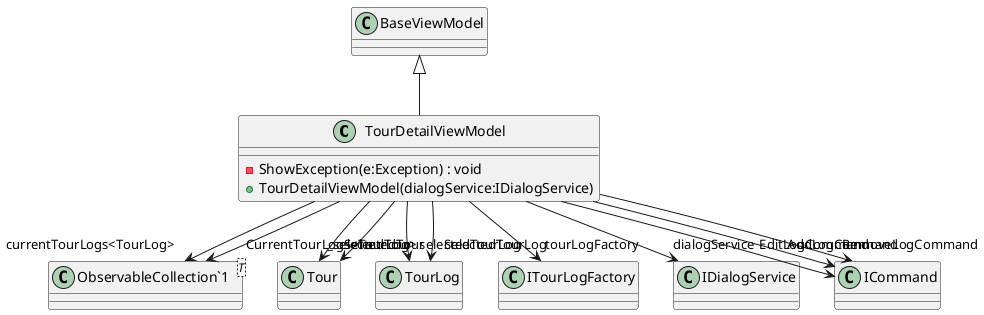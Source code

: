 @startuml
class TourDetailViewModel {
    - ShowException(e:Exception) : void
    + TourDetailViewModel(dialogService:IDialogService)
}
class "ObservableCollection`1"<T> {
}
BaseViewModel <|-- TourDetailViewModel
TourDetailViewModel --> "_selectedTour" Tour
TourDetailViewModel --> "selectedTourLog" TourLog
TourDetailViewModel --> "currentTourLogs<TourLog>" "ObservableCollection`1"
TourDetailViewModel --> "tourLogFactory" ITourLogFactory
TourDetailViewModel --> "dialogService" IDialogService
TourDetailViewModel --> "CurrentTourLogs<TourLog>" "ObservableCollection`1"
TourDetailViewModel --> "SelectedTour" Tour
TourDetailViewModel --> "SelectedTourLog" TourLog
TourDetailViewModel --> "AddLogCommand" ICommand
TourDetailViewModel --> "RemoveLogCommand" ICommand
TourDetailViewModel --> "EditLogCommand" ICommand
@enduml
